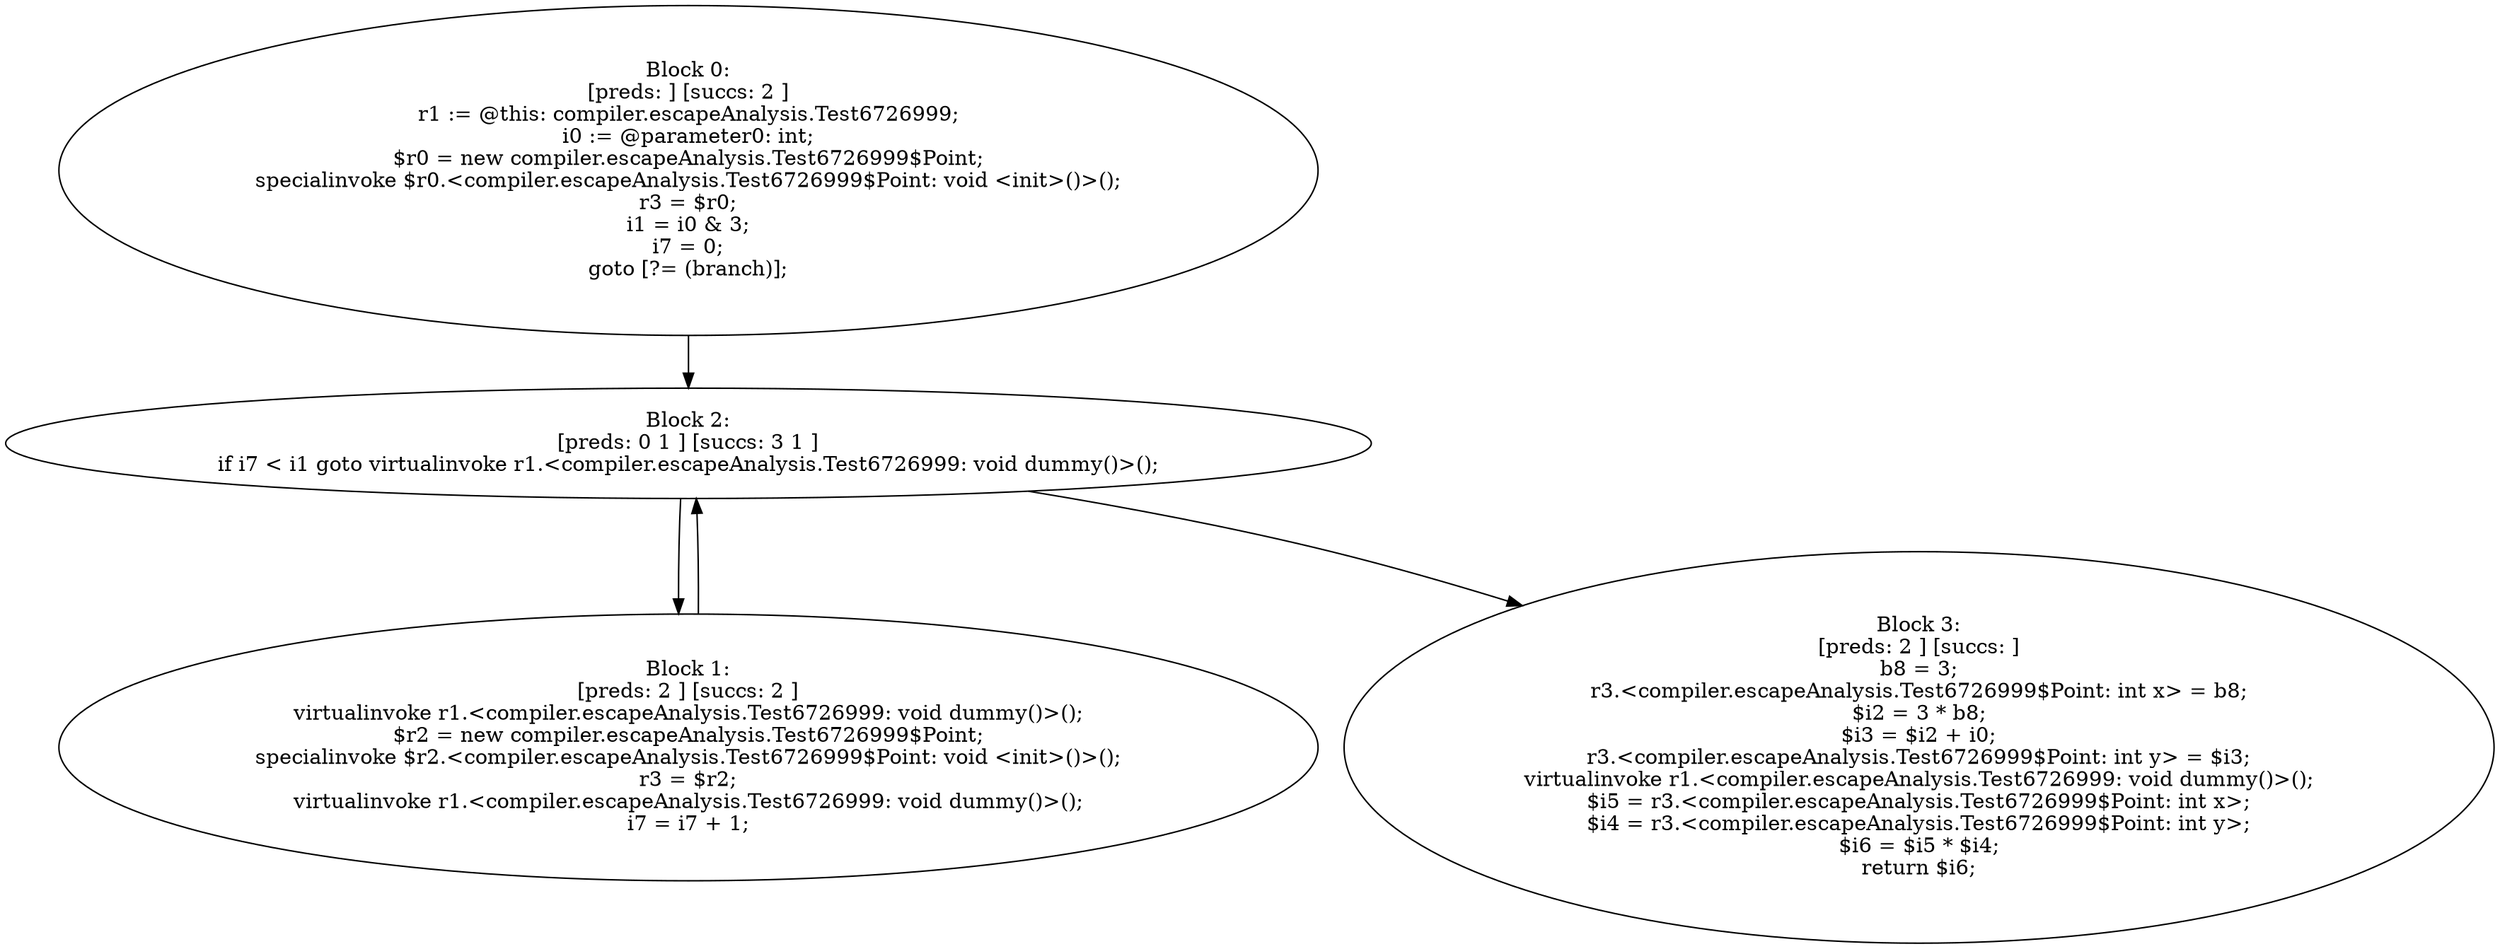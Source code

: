 digraph "unitGraph" {
    "Block 0:
[preds: ] [succs: 2 ]
r1 := @this: compiler.escapeAnalysis.Test6726999;
i0 := @parameter0: int;
$r0 = new compiler.escapeAnalysis.Test6726999$Point;
specialinvoke $r0.<compiler.escapeAnalysis.Test6726999$Point: void <init>()>();
r3 = $r0;
i1 = i0 & 3;
i7 = 0;
goto [?= (branch)];
"
    "Block 1:
[preds: 2 ] [succs: 2 ]
virtualinvoke r1.<compiler.escapeAnalysis.Test6726999: void dummy()>();
$r2 = new compiler.escapeAnalysis.Test6726999$Point;
specialinvoke $r2.<compiler.escapeAnalysis.Test6726999$Point: void <init>()>();
r3 = $r2;
virtualinvoke r1.<compiler.escapeAnalysis.Test6726999: void dummy()>();
i7 = i7 + 1;
"
    "Block 2:
[preds: 0 1 ] [succs: 3 1 ]
if i7 < i1 goto virtualinvoke r1.<compiler.escapeAnalysis.Test6726999: void dummy()>();
"
    "Block 3:
[preds: 2 ] [succs: ]
b8 = 3;
r3.<compiler.escapeAnalysis.Test6726999$Point: int x> = b8;
$i2 = 3 * b8;
$i3 = $i2 + i0;
r3.<compiler.escapeAnalysis.Test6726999$Point: int y> = $i3;
virtualinvoke r1.<compiler.escapeAnalysis.Test6726999: void dummy()>();
$i5 = r3.<compiler.escapeAnalysis.Test6726999$Point: int x>;
$i4 = r3.<compiler.escapeAnalysis.Test6726999$Point: int y>;
$i6 = $i5 * $i4;
return $i6;
"
    "Block 0:
[preds: ] [succs: 2 ]
r1 := @this: compiler.escapeAnalysis.Test6726999;
i0 := @parameter0: int;
$r0 = new compiler.escapeAnalysis.Test6726999$Point;
specialinvoke $r0.<compiler.escapeAnalysis.Test6726999$Point: void <init>()>();
r3 = $r0;
i1 = i0 & 3;
i7 = 0;
goto [?= (branch)];
"->"Block 2:
[preds: 0 1 ] [succs: 3 1 ]
if i7 < i1 goto virtualinvoke r1.<compiler.escapeAnalysis.Test6726999: void dummy()>();
";
    "Block 1:
[preds: 2 ] [succs: 2 ]
virtualinvoke r1.<compiler.escapeAnalysis.Test6726999: void dummy()>();
$r2 = new compiler.escapeAnalysis.Test6726999$Point;
specialinvoke $r2.<compiler.escapeAnalysis.Test6726999$Point: void <init>()>();
r3 = $r2;
virtualinvoke r1.<compiler.escapeAnalysis.Test6726999: void dummy()>();
i7 = i7 + 1;
"->"Block 2:
[preds: 0 1 ] [succs: 3 1 ]
if i7 < i1 goto virtualinvoke r1.<compiler.escapeAnalysis.Test6726999: void dummy()>();
";
    "Block 2:
[preds: 0 1 ] [succs: 3 1 ]
if i7 < i1 goto virtualinvoke r1.<compiler.escapeAnalysis.Test6726999: void dummy()>();
"->"Block 3:
[preds: 2 ] [succs: ]
b8 = 3;
r3.<compiler.escapeAnalysis.Test6726999$Point: int x> = b8;
$i2 = 3 * b8;
$i3 = $i2 + i0;
r3.<compiler.escapeAnalysis.Test6726999$Point: int y> = $i3;
virtualinvoke r1.<compiler.escapeAnalysis.Test6726999: void dummy()>();
$i5 = r3.<compiler.escapeAnalysis.Test6726999$Point: int x>;
$i4 = r3.<compiler.escapeAnalysis.Test6726999$Point: int y>;
$i6 = $i5 * $i4;
return $i6;
";
    "Block 2:
[preds: 0 1 ] [succs: 3 1 ]
if i7 < i1 goto virtualinvoke r1.<compiler.escapeAnalysis.Test6726999: void dummy()>();
"->"Block 1:
[preds: 2 ] [succs: 2 ]
virtualinvoke r1.<compiler.escapeAnalysis.Test6726999: void dummy()>();
$r2 = new compiler.escapeAnalysis.Test6726999$Point;
specialinvoke $r2.<compiler.escapeAnalysis.Test6726999$Point: void <init>()>();
r3 = $r2;
virtualinvoke r1.<compiler.escapeAnalysis.Test6726999: void dummy()>();
i7 = i7 + 1;
";
}
